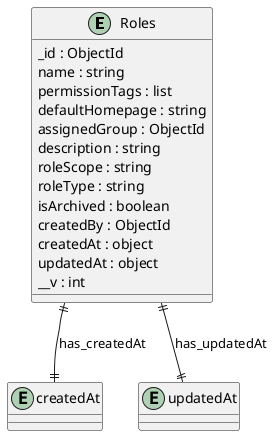 @startuml Roles_Diagram

entity "Roles" as Roles {
  _id : ObjectId
  name : string
  permissionTags : list
  defaultHomepage : string
  assignedGroup : ObjectId
  description : string
  roleScope : string
  roleType : string
  isArchived : boolean
  createdBy : ObjectId
  createdAt : object
  updatedAt : object
  __v : int
}

entity "createdAt" as createdAt {
}

entity "updatedAt" as updatedAt {
}

' // Relationships
Roles ||--|| createdAt : has_createdAt
Roles ||--|| updatedAt : has_updatedAt
@enduml